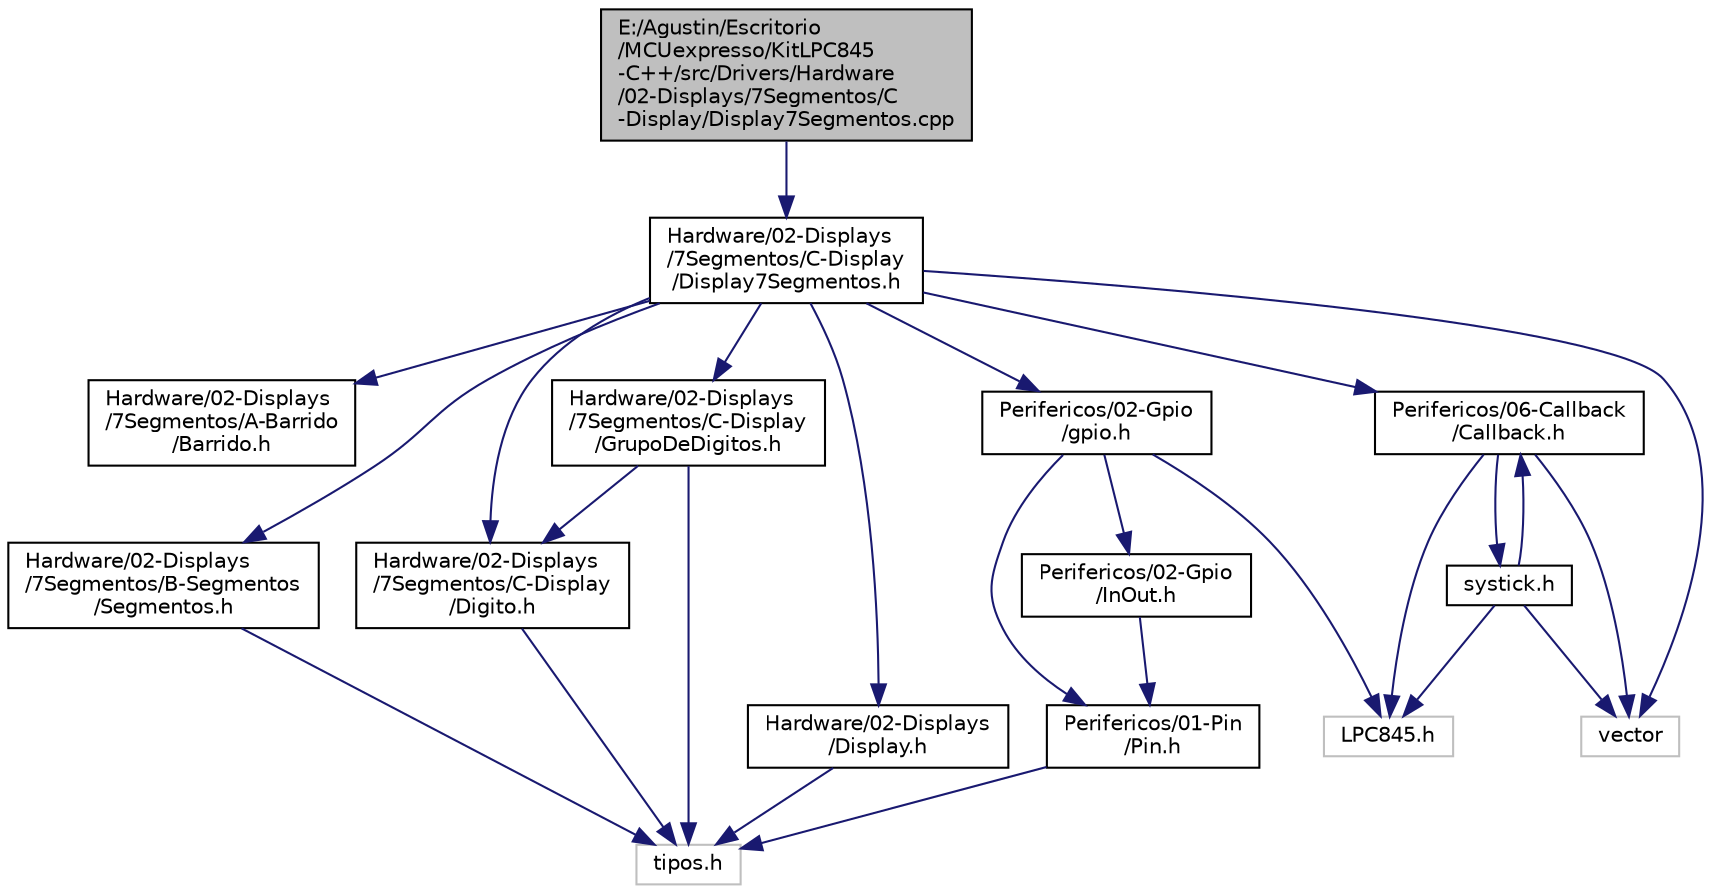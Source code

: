 digraph "E:/Agustin/Escritorio/MCUexpresso/KitLPC845-C++/src/Drivers/Hardware/02-Displays/7Segmentos/C-Display/Display7Segmentos.cpp"
{
 // LATEX_PDF_SIZE
  edge [fontname="Helvetica",fontsize="10",labelfontname="Helvetica",labelfontsize="10"];
  node [fontname="Helvetica",fontsize="10",shape=record];
  Node1 [label="E:/Agustin/Escritorio\l/MCUexpresso/KitLPC845\l-C++/src/Drivers/Hardware\l/02-Displays/7Segmentos/C\l-Display/Display7Segmentos.cpp",height=0.2,width=0.4,color="black", fillcolor="grey75", style="filled", fontcolor="black",tooltip="Clase para la creación de displays de 7 segmentos."];
  Node1 -> Node2 [color="midnightblue",fontsize="10",style="solid",fontname="Helvetica"];
  Node2 [label="Hardware/02-Displays\l/7Segmentos/C-Display\l/Display7Segmentos.h",height=0.2,width=0.4,color="black", fillcolor="white", style="filled",URL="$_display7_segmentos_8h.html",tooltip="Clase para la creación de displays de 7 segmentos."];
  Node2 -> Node3 [color="midnightblue",fontsize="10",style="solid",fontname="Helvetica"];
  Node3 [label="Hardware/02-Displays\l/7Segmentos/A-Barrido\l/Barrido.h",height=0.2,width=0.4,color="black", fillcolor="white", style="filled",URL="$_barrido_8h.html",tooltip="Clase abstracta de manejo barridos de datos."];
  Node2 -> Node4 [color="midnightblue",fontsize="10",style="solid",fontname="Helvetica"];
  Node4 [label="Hardware/02-Displays\l/7Segmentos/B-Segmentos\l/Segmentos.h",height=0.2,width=0.4,color="black", fillcolor="white", style="filled",URL="$_segmentos_8h.html",tooltip="Clase abstracta de manejo de segmentos binarios."];
  Node4 -> Node5 [color="midnightblue",fontsize="10",style="solid",fontname="Helvetica"];
  Node5 [label="tipos.h",height=0.2,width=0.4,color="grey75", fillcolor="white", style="filled",tooltip=" "];
  Node2 -> Node6 [color="midnightblue",fontsize="10",style="solid",fontname="Helvetica"];
  Node6 [label="Hardware/02-Displays\l/7Segmentos/C-Display\l/Digito.h",height=0.2,width=0.4,color="black", fillcolor="white", style="filled",URL="$_digito_8h.html",tooltip="Objeto dígito genérico para implementaciones posteriores."];
  Node6 -> Node5 [color="midnightblue",fontsize="10",style="solid",fontname="Helvetica"];
  Node2 -> Node7 [color="midnightblue",fontsize="10",style="solid",fontname="Helvetica"];
  Node7 [label="Hardware/02-Displays\l/7Segmentos/C-Display\l/GrupoDeDigitos.h",height=0.2,width=0.4,color="black", fillcolor="white", style="filled",URL="$_grupo_de_digitos_8h.html",tooltip="Clase para la agrupación de dígitos."];
  Node7 -> Node6 [color="midnightblue",fontsize="10",style="solid",fontname="Helvetica"];
  Node7 -> Node5 [color="midnightblue",fontsize="10",style="solid",fontname="Helvetica"];
  Node2 -> Node8 [color="midnightblue",fontsize="10",style="solid",fontname="Helvetica"];
  Node8 [label="Hardware/02-Displays\l/Display.h",height=0.2,width=0.4,color="black", fillcolor="white", style="filled",URL="$_display_8h.html",tooltip="Clase base para objetos del tipo pantallas/displays."];
  Node8 -> Node5 [color="midnightblue",fontsize="10",style="solid",fontname="Helvetica"];
  Node2 -> Node9 [color="midnightblue",fontsize="10",style="solid",fontname="Helvetica"];
  Node9 [label="Perifericos/02-Gpio\l/gpio.h",height=0.2,width=0.4,color="black", fillcolor="white", style="filled",URL="$gpio_8h.html",tooltip="Módulo con clase de manejo de GPIO."];
  Node9 -> Node10 [color="midnightblue",fontsize="10",style="solid",fontname="Helvetica"];
  Node10 [label="LPC845.h",height=0.2,width=0.4,color="grey75", fillcolor="white", style="filled",tooltip=" "];
  Node9 -> Node11 [color="midnightblue",fontsize="10",style="solid",fontname="Helvetica"];
  Node11 [label="Perifericos/01-Pin\l/Pin.h",height=0.2,width=0.4,color="black", fillcolor="white", style="filled",URL="$_pin_8h.html",tooltip="Clase Abstracta de cualquier pin del microcontrolador."];
  Node11 -> Node5 [color="midnightblue",fontsize="10",style="solid",fontname="Helvetica"];
  Node9 -> Node12 [color="midnightblue",fontsize="10",style="solid",fontname="Helvetica"];
  Node12 [label="Perifericos/02-Gpio\l/InOut.h",height=0.2,width=0.4,color="black", fillcolor="white", style="filled",URL="$_in_out_8h.html",tooltip="Clase Abstracta Pura de las GPIO."];
  Node12 -> Node11 [color="midnightblue",fontsize="10",style="solid",fontname="Helvetica"];
  Node2 -> Node13 [color="midnightblue",fontsize="10",style="solid",fontname="Helvetica"];
  Node13 [label="Perifericos/06-Callback\l/Callback.h",height=0.2,width=0.4,color="black", fillcolor="white", style="filled",URL="$_callback_8h.html",tooltip="Clase virtual pura. Esta clase debe ser heredada por las clases que se tienen que enganchar del Systi..."];
  Node13 -> Node10 [color="midnightblue",fontsize="10",style="solid",fontname="Helvetica"];
  Node13 -> Node14 [color="midnightblue",fontsize="10",style="solid",fontname="Helvetica"];
  Node14 [label="vector",height=0.2,width=0.4,color="grey75", fillcolor="white", style="filled",tooltip=" "];
  Node13 -> Node15 [color="midnightblue",fontsize="10",style="solid",fontname="Helvetica"];
  Node15 [label="systick.h",height=0.2,width=0.4,color="black", fillcolor="white", style="filled",URL="$systick_8h.html",tooltip="Firmware del systick."];
  Node15 -> Node10 [color="midnightblue",fontsize="10",style="solid",fontname="Helvetica"];
  Node15 -> Node13 [color="midnightblue",fontsize="10",style="solid",fontname="Helvetica"];
  Node15 -> Node14 [color="midnightblue",fontsize="10",style="solid",fontname="Helvetica"];
  Node2 -> Node14 [color="midnightblue",fontsize="10",style="solid",fontname="Helvetica"];
}
